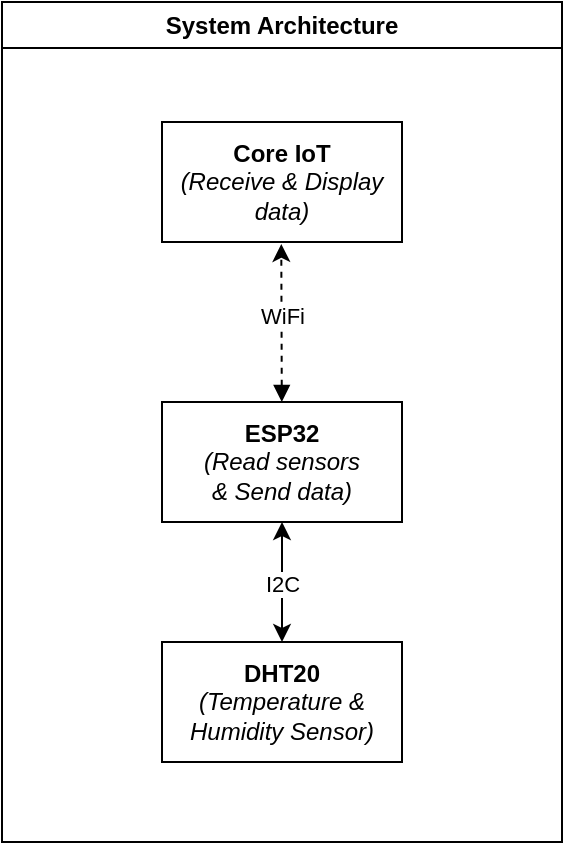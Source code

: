 <mxfile>
    <diagram id="k3lPwjR9YEwLdU99z4BX" name="system-architecture">
        <mxGraphModel dx="1608" dy="728" grid="1" gridSize="10" guides="1" tooltips="1" connect="1" arrows="1" fold="1" page="1" pageScale="1" pageWidth="850" pageHeight="1100" math="0" shadow="0">
            <root>
                <mxCell id="0"/>
                <mxCell id="1" parent="0"/>
                <mxCell id="12" value="System Architecture" style="swimlane;whiteSpace=wrap;html=1;swimlaneFillColor=light-dark(#ffffff, #ededed);" parent="1" vertex="1">
                    <mxGeometry x="240" y="140" width="280" height="420" as="geometry"/>
                </mxCell>
                <mxCell id="2" value="&lt;b&gt;ESP32&lt;/b&gt;&lt;div&gt;&lt;i&gt;(Read sensors&lt;/i&gt;&lt;/div&gt;&lt;div&gt;&lt;i&gt;&amp;amp; Send data)&lt;/i&gt;&lt;/div&gt;" style="rounded=0;whiteSpace=wrap;html=1;" parent="1" vertex="1">
                    <mxGeometry x="320" y="340" width="120" height="60" as="geometry"/>
                </mxCell>
                <mxCell id="3" value="&lt;b&gt;DHT20&lt;/b&gt;&lt;div&gt;&lt;i&gt;(Temperature &amp;amp; Humidity Sensor)&lt;/i&gt;&lt;/div&gt;" style="rounded=0;whiteSpace=wrap;html=1;" parent="1" vertex="1">
                    <mxGeometry x="320" y="460" width="120" height="60" as="geometry"/>
                </mxCell>
                <mxCell id="5" value="" style="endArrow=classic;html=1;exitX=0.5;exitY=1;exitDx=0;exitDy=0;entryX=0.5;entryY=0;entryDx=0;entryDy=0;startArrow=classic;startFill=1;" parent="1" source="2" target="3" edge="1">
                    <mxGeometry width="50" height="50" relative="1" as="geometry">
                        <mxPoint x="440" y="400" as="sourcePoint"/>
                        <mxPoint x="490" y="350" as="targetPoint"/>
                    </mxGeometry>
                </mxCell>
                <mxCell id="7" value="I2C" style="edgeLabel;html=1;align=center;verticalAlign=middle;resizable=0;points=[];" parent="5" vertex="1" connectable="0">
                    <mxGeometry x="-0.623" y="-1" relative="1" as="geometry">
                        <mxPoint x="1" y="19" as="offset"/>
                    </mxGeometry>
                </mxCell>
                <mxCell id="9" value="&lt;b&gt;Core IoT&lt;/b&gt;&lt;div&gt;&lt;i&gt;(Receive &amp;amp; Display data)&lt;/i&gt;&lt;/div&gt;" style="rounded=0;whiteSpace=wrap;html=1;" parent="1" vertex="1">
                    <mxGeometry x="320" y="200" width="120" height="60" as="geometry"/>
                </mxCell>
                <mxCell id="10" style="edgeStyle=none;html=1;entryX=0.497;entryY=1.016;entryDx=0;entryDy=0;entryPerimeter=0;startArrow=block;startFill=1;dashed=1;" parent="1" source="2" target="9" edge="1">
                    <mxGeometry relative="1" as="geometry"/>
                </mxCell>
                <mxCell id="11" value="WiFi" style="edgeLabel;html=1;align=center;verticalAlign=middle;resizable=0;points=[];" parent="10" vertex="1" connectable="0">
                    <mxGeometry x="0.207" y="-1" relative="1" as="geometry">
                        <mxPoint x="-1" y="4" as="offset"/>
                    </mxGeometry>
                </mxCell>
            </root>
        </mxGraphModel>
    </diagram>
</mxfile>